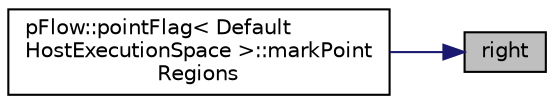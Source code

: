 digraph "right"
{
 // LATEX_PDF_SIZE
  edge [fontname="Helvetica",fontsize="10",labelfontname="Helvetica",labelfontsize="10"];
  node [fontname="Helvetica",fontsize="10",shape=record];
  rankdir="RL";
  Node1 [label="right",height=0.2,width=0.4,color="black", fillcolor="grey75", style="filled", fontcolor="black",tooltip=" "];
  Node1 -> Node2 [dir="back",color="midnightblue",fontsize="10",style="solid",fontname="Helvetica"];
  Node2 [label="pFlow::pointFlag\< Default\lHostExecutionSpace \>::markPoint\lRegions",height=0.2,width=0.4,color="black", fillcolor="white", style="filled",URL="$classpFlow_1_1pointFlag.html#abcc099df06bb10a9579ee217adf029d2",tooltip="mark points based on their position in the domain."];
}
